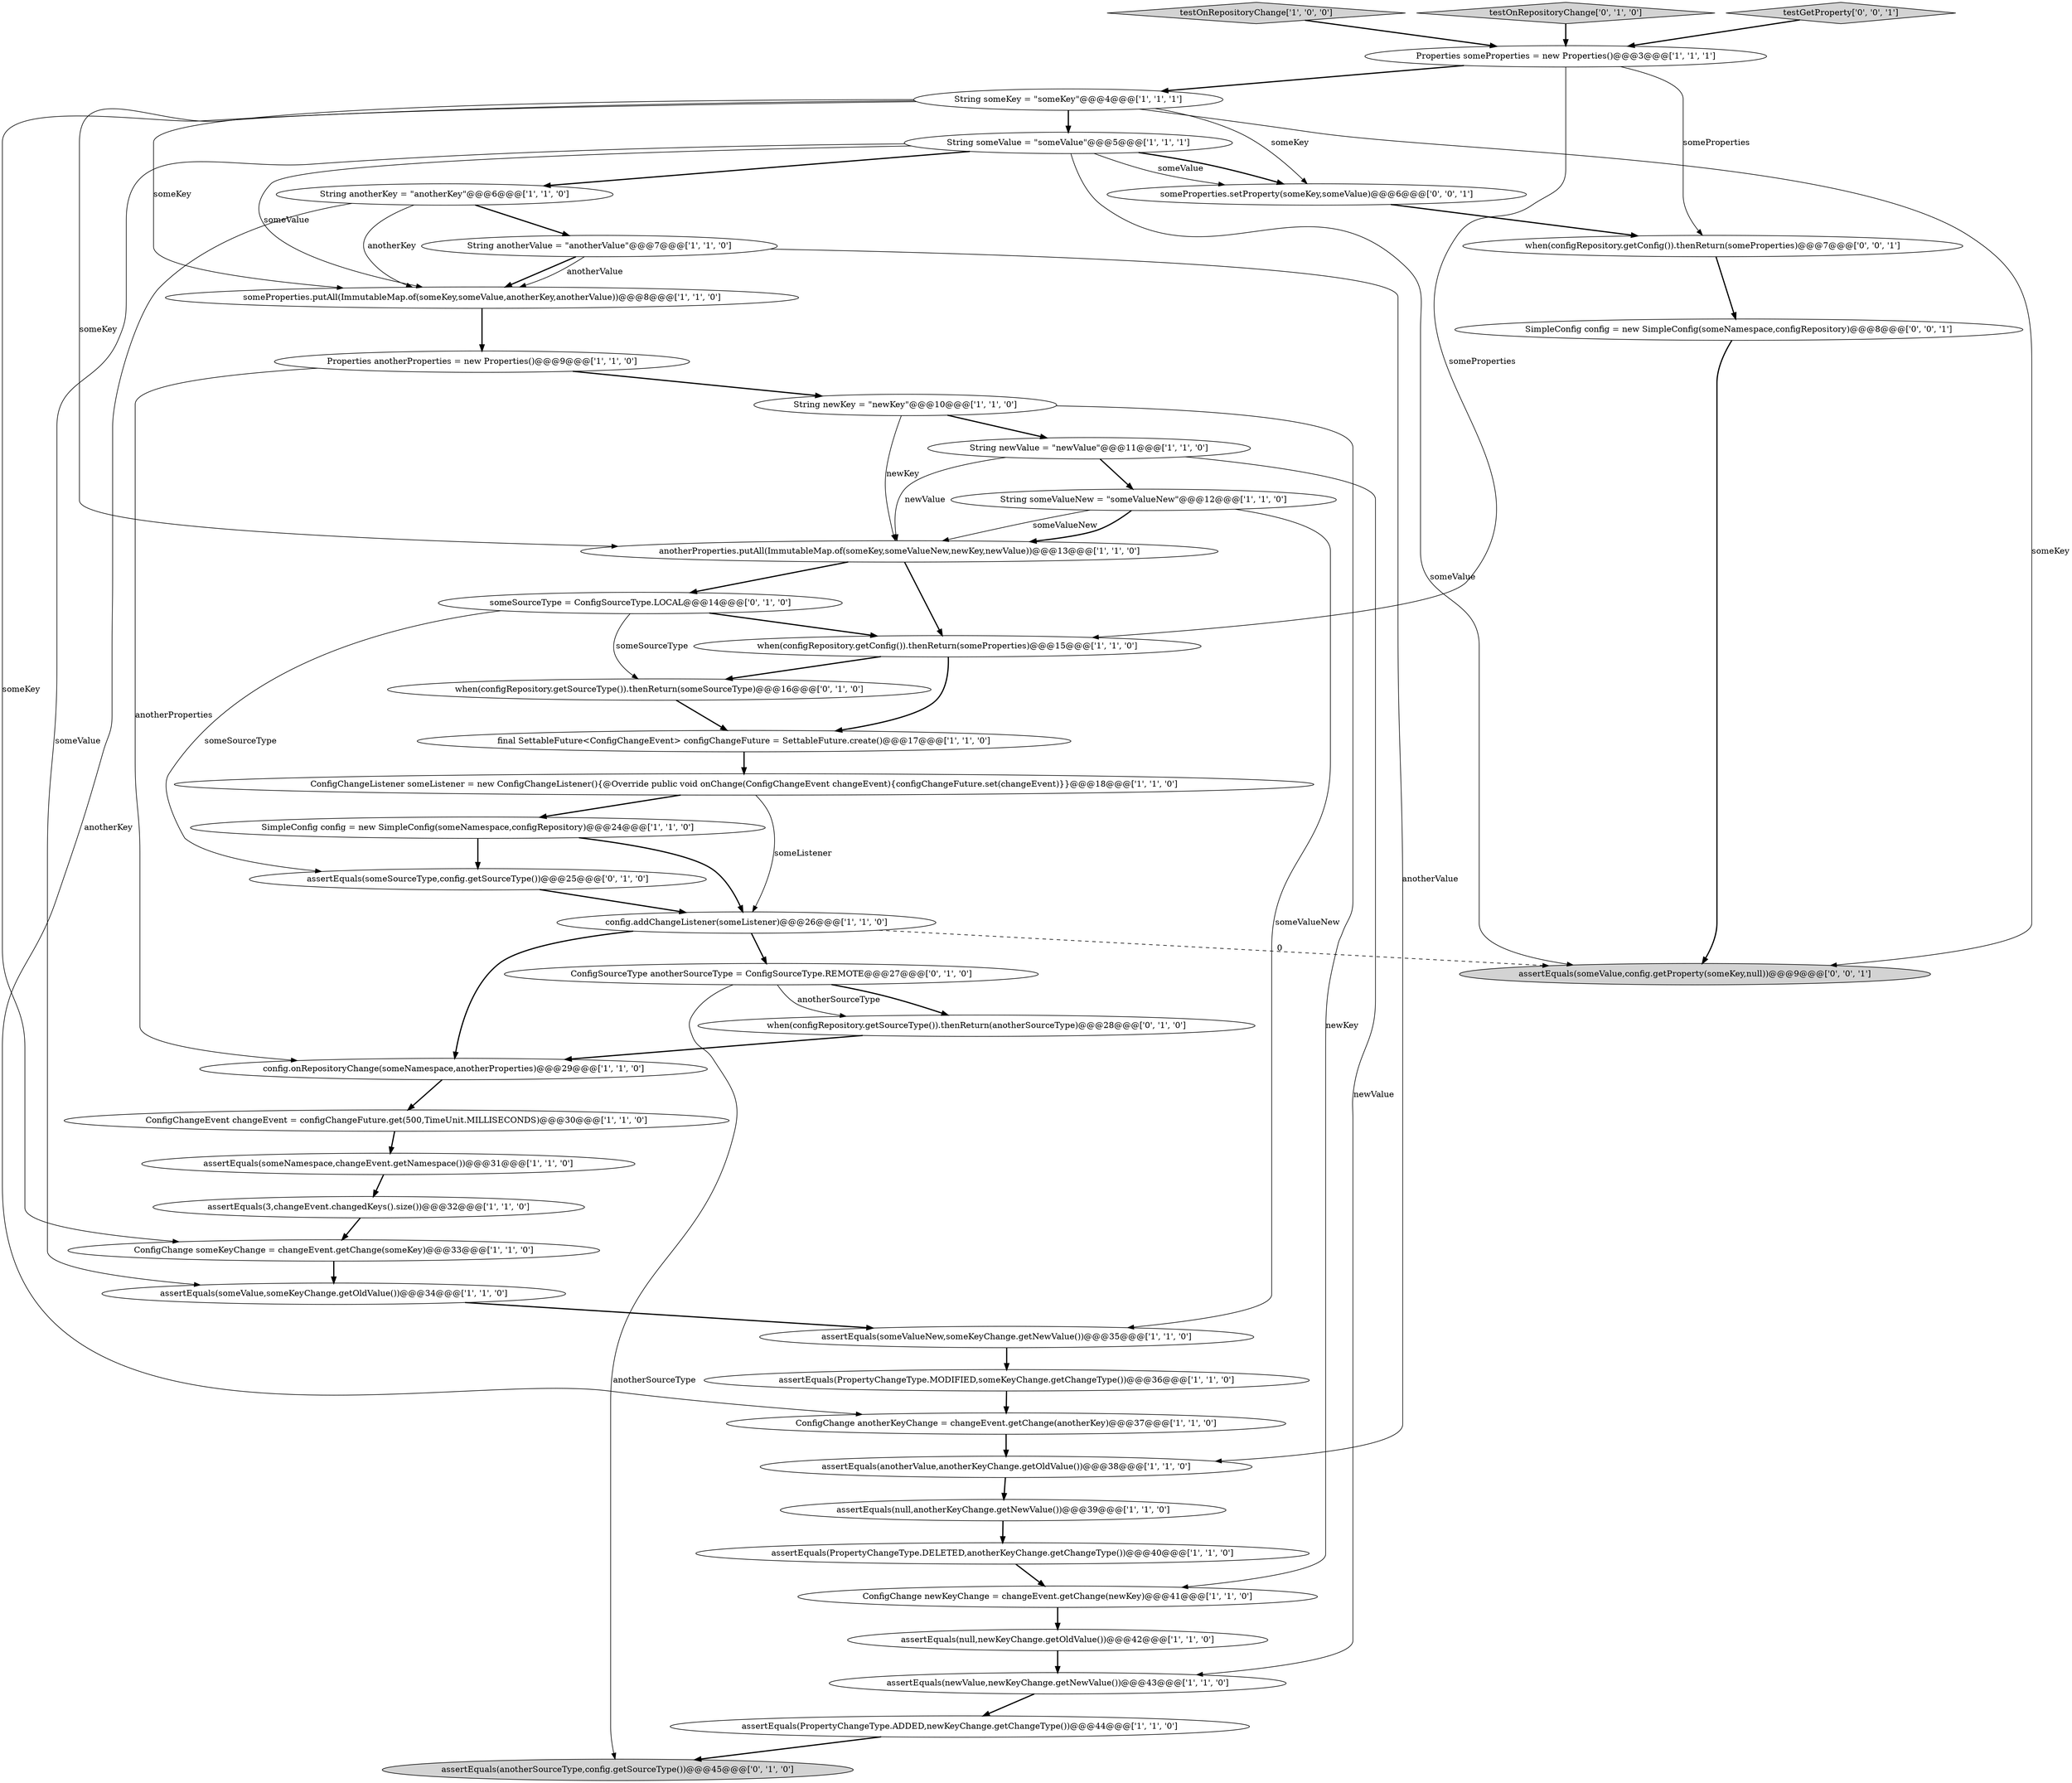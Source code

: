 digraph {
29 [style = filled, label = "final SettableFuture<ConfigChangeEvent> configChangeFuture = SettableFuture.create()@@@17@@@['1', '1', '0']", fillcolor = white, shape = ellipse image = "AAA0AAABBB1BBB"];
5 [style = filled, label = "String someKey = \"someKey\"@@@4@@@['1', '1', '1']", fillcolor = white, shape = ellipse image = "AAA0AAABBB1BBB"];
7 [style = filled, label = "ConfigChange newKeyChange = changeEvent.getChange(newKey)@@@41@@@['1', '1', '0']", fillcolor = white, shape = ellipse image = "AAA0AAABBB1BBB"];
26 [style = filled, label = "ConfigChange anotherKeyChange = changeEvent.getChange(anotherKey)@@@37@@@['1', '1', '0']", fillcolor = white, shape = ellipse image = "AAA0AAABBB1BBB"];
14 [style = filled, label = "testOnRepositoryChange['1', '0', '0']", fillcolor = lightgray, shape = diamond image = "AAA0AAABBB1BBB"];
13 [style = filled, label = "assertEquals(null,anotherKeyChange.getNewValue())@@@39@@@['1', '1', '0']", fillcolor = white, shape = ellipse image = "AAA0AAABBB1BBB"];
31 [style = filled, label = "ConfigChangeListener someListener = new ConfigChangeListener(){@Override public void onChange(ConfigChangeEvent changeEvent){configChangeFuture.set(changeEvent)}}@@@18@@@['1', '1', '0']", fillcolor = white, shape = ellipse image = "AAA0AAABBB1BBB"];
33 [style = filled, label = "ConfigSourceType anotherSourceType = ConfigSourceType.REMOTE@@@27@@@['0', '1', '0']", fillcolor = white, shape = ellipse image = "AAA1AAABBB2BBB"];
23 [style = filled, label = "assertEquals(someValue,someKeyChange.getOldValue())@@@34@@@['1', '1', '0']", fillcolor = white, shape = ellipse image = "AAA0AAABBB1BBB"];
3 [style = filled, label = "Properties someProperties = new Properties()@@@3@@@['1', '1', '1']", fillcolor = white, shape = ellipse image = "AAA0AAABBB1BBB"];
20 [style = filled, label = "String anotherKey = \"anotherKey\"@@@6@@@['1', '1', '0']", fillcolor = white, shape = ellipse image = "AAA0AAABBB1BBB"];
21 [style = filled, label = "Properties anotherProperties = new Properties()@@@9@@@['1', '1', '0']", fillcolor = white, shape = ellipse image = "AAA0AAABBB1BBB"];
8 [style = filled, label = "String anotherValue = \"anotherValue\"@@@7@@@['1', '1', '0']", fillcolor = white, shape = ellipse image = "AAA0AAABBB1BBB"];
0 [style = filled, label = "String someValueNew = \"someValueNew\"@@@12@@@['1', '1', '0']", fillcolor = white, shape = ellipse image = "AAA0AAABBB1BBB"];
9 [style = filled, label = "String someValue = \"someValue\"@@@5@@@['1', '1', '1']", fillcolor = white, shape = ellipse image = "AAA0AAABBB1BBB"];
41 [style = filled, label = "assertEquals(someValue,config.getProperty(someKey,null))@@@9@@@['0', '0', '1']", fillcolor = lightgray, shape = ellipse image = "AAA0AAABBB3BBB"];
12 [style = filled, label = "config.onRepositoryChange(someNamespace,anotherProperties)@@@29@@@['1', '1', '0']", fillcolor = white, shape = ellipse image = "AAA0AAABBB1BBB"];
37 [style = filled, label = "testOnRepositoryChange['0', '1', '0']", fillcolor = lightgray, shape = diamond image = "AAA0AAABBB2BBB"];
40 [style = filled, label = "testGetProperty['0', '0', '1']", fillcolor = lightgray, shape = diamond image = "AAA0AAABBB3BBB"];
4 [style = filled, label = "when(configRepository.getConfig()).thenReturn(someProperties)@@@15@@@['1', '1', '0']", fillcolor = white, shape = ellipse image = "AAA0AAABBB1BBB"];
11 [style = filled, label = "config.addChangeListener(someListener)@@@26@@@['1', '1', '0']", fillcolor = white, shape = ellipse image = "AAA0AAABBB1BBB"];
17 [style = filled, label = "assertEquals(PropertyChangeType.MODIFIED,someKeyChange.getChangeType())@@@36@@@['1', '1', '0']", fillcolor = white, shape = ellipse image = "AAA0AAABBB1BBB"];
19 [style = filled, label = "assertEquals(null,newKeyChange.getOldValue())@@@42@@@['1', '1', '0']", fillcolor = white, shape = ellipse image = "AAA0AAABBB1BBB"];
42 [style = filled, label = "someProperties.setProperty(someKey,someValue)@@@6@@@['0', '0', '1']", fillcolor = white, shape = ellipse image = "AAA0AAABBB3BBB"];
16 [style = filled, label = "String newValue = \"newValue\"@@@11@@@['1', '1', '0']", fillcolor = white, shape = ellipse image = "AAA0AAABBB1BBB"];
2 [style = filled, label = "assertEquals(someNamespace,changeEvent.getNamespace())@@@31@@@['1', '1', '0']", fillcolor = white, shape = ellipse image = "AAA0AAABBB1BBB"];
1 [style = filled, label = "anotherProperties.putAll(ImmutableMap.of(someKey,someValueNew,newKey,newValue))@@@13@@@['1', '1', '0']", fillcolor = white, shape = ellipse image = "AAA0AAABBB1BBB"];
10 [style = filled, label = "ConfigChange someKeyChange = changeEvent.getChange(someKey)@@@33@@@['1', '1', '0']", fillcolor = white, shape = ellipse image = "AAA0AAABBB1BBB"];
36 [style = filled, label = "when(configRepository.getSourceType()).thenReturn(someSourceType)@@@16@@@['0', '1', '0']", fillcolor = white, shape = ellipse image = "AAA1AAABBB2BBB"];
28 [style = filled, label = "assertEquals(someValueNew,someKeyChange.getNewValue())@@@35@@@['1', '1', '0']", fillcolor = white, shape = ellipse image = "AAA0AAABBB1BBB"];
24 [style = filled, label = "assertEquals(anotherValue,anotherKeyChange.getOldValue())@@@38@@@['1', '1', '0']", fillcolor = white, shape = ellipse image = "AAA0AAABBB1BBB"];
22 [style = filled, label = "assertEquals(newValue,newKeyChange.getNewValue())@@@43@@@['1', '1', '0']", fillcolor = white, shape = ellipse image = "AAA0AAABBB1BBB"];
35 [style = filled, label = "someSourceType = ConfigSourceType.LOCAL@@@14@@@['0', '1', '0']", fillcolor = white, shape = ellipse image = "AAA1AAABBB2BBB"];
43 [style = filled, label = "SimpleConfig config = new SimpleConfig(someNamespace,configRepository)@@@8@@@['0', '0', '1']", fillcolor = white, shape = ellipse image = "AAA0AAABBB3BBB"];
39 [style = filled, label = "when(configRepository.getSourceType()).thenReturn(anotherSourceType)@@@28@@@['0', '1', '0']", fillcolor = white, shape = ellipse image = "AAA1AAABBB2BBB"];
27 [style = filled, label = "String newKey = \"newKey\"@@@10@@@['1', '1', '0']", fillcolor = white, shape = ellipse image = "AAA0AAABBB1BBB"];
30 [style = filled, label = "SimpleConfig config = new SimpleConfig(someNamespace,configRepository)@@@24@@@['1', '1', '0']", fillcolor = white, shape = ellipse image = "AAA0AAABBB1BBB"];
32 [style = filled, label = "ConfigChangeEvent changeEvent = configChangeFuture.get(500,TimeUnit.MILLISECONDS)@@@30@@@['1', '1', '0']", fillcolor = white, shape = ellipse image = "AAA0AAABBB1BBB"];
38 [style = filled, label = "assertEquals(someSourceType,config.getSourceType())@@@25@@@['0', '1', '0']", fillcolor = white, shape = ellipse image = "AAA1AAABBB2BBB"];
18 [style = filled, label = "assertEquals(3,changeEvent.changedKeys().size())@@@32@@@['1', '1', '0']", fillcolor = white, shape = ellipse image = "AAA0AAABBB1BBB"];
34 [style = filled, label = "assertEquals(anotherSourceType,config.getSourceType())@@@45@@@['0', '1', '0']", fillcolor = lightgray, shape = ellipse image = "AAA1AAABBB2BBB"];
15 [style = filled, label = "assertEquals(PropertyChangeType.DELETED,anotherKeyChange.getChangeType())@@@40@@@['1', '1', '0']", fillcolor = white, shape = ellipse image = "AAA0AAABBB1BBB"];
6 [style = filled, label = "someProperties.putAll(ImmutableMap.of(someKey,someValue,anotherKey,anotherValue))@@@8@@@['1', '1', '0']", fillcolor = white, shape = ellipse image = "AAA0AAABBB1BBB"];
25 [style = filled, label = "assertEquals(PropertyChangeType.ADDED,newKeyChange.getChangeType())@@@44@@@['1', '1', '0']", fillcolor = white, shape = ellipse image = "AAA0AAABBB1BBB"];
44 [style = filled, label = "when(configRepository.getConfig()).thenReturn(someProperties)@@@7@@@['0', '0', '1']", fillcolor = white, shape = ellipse image = "AAA0AAABBB3BBB"];
0->1 [style = solid, label="someValueNew"];
20->26 [style = solid, label="anotherKey"];
26->24 [style = bold, label=""];
5->1 [style = solid, label="someKey"];
44->43 [style = bold, label=""];
27->7 [style = solid, label="newKey"];
17->26 [style = bold, label=""];
24->13 [style = bold, label=""];
13->15 [style = bold, label=""];
16->22 [style = solid, label="newValue"];
0->28 [style = solid, label="someValueNew"];
11->12 [style = bold, label=""];
14->3 [style = bold, label=""];
11->33 [style = bold, label=""];
9->42 [style = bold, label=""];
10->23 [style = bold, label=""];
35->4 [style = bold, label=""];
27->1 [style = solid, label="newKey"];
5->42 [style = solid, label="someKey"];
36->29 [style = bold, label=""];
35->38 [style = solid, label="someSourceType"];
9->41 [style = solid, label="someValue"];
9->20 [style = bold, label=""];
25->34 [style = bold, label=""];
8->24 [style = solid, label="anotherValue"];
16->0 [style = bold, label=""];
30->38 [style = bold, label=""];
30->11 [style = bold, label=""];
20->8 [style = bold, label=""];
19->22 [style = bold, label=""];
8->6 [style = bold, label=""];
8->6 [style = solid, label="anotherValue"];
5->9 [style = bold, label=""];
15->7 [style = bold, label=""];
0->1 [style = bold, label=""];
3->5 [style = bold, label=""];
3->4 [style = solid, label="someProperties"];
27->16 [style = bold, label=""];
43->41 [style = bold, label=""];
6->21 [style = bold, label=""];
12->32 [style = bold, label=""];
3->44 [style = solid, label="someProperties"];
9->23 [style = solid, label="someValue"];
2->18 [style = bold, label=""];
39->12 [style = bold, label=""];
32->2 [style = bold, label=""];
33->39 [style = bold, label=""];
33->34 [style = solid, label="anotherSourceType"];
22->25 [style = bold, label=""];
20->6 [style = solid, label="anotherKey"];
1->35 [style = bold, label=""];
18->10 [style = bold, label=""];
16->1 [style = solid, label="newValue"];
29->31 [style = bold, label=""];
31->11 [style = solid, label="someListener"];
1->4 [style = bold, label=""];
21->27 [style = bold, label=""];
11->41 [style = dashed, label="0"];
37->3 [style = bold, label=""];
21->12 [style = solid, label="anotherProperties"];
31->30 [style = bold, label=""];
23->28 [style = bold, label=""];
7->19 [style = bold, label=""];
4->29 [style = bold, label=""];
40->3 [style = bold, label=""];
5->6 [style = solid, label="someKey"];
9->6 [style = solid, label="someValue"];
5->41 [style = solid, label="someKey"];
42->44 [style = bold, label=""];
38->11 [style = bold, label=""];
5->10 [style = solid, label="someKey"];
35->36 [style = solid, label="someSourceType"];
4->36 [style = bold, label=""];
9->42 [style = solid, label="someValue"];
33->39 [style = solid, label="anotherSourceType"];
28->17 [style = bold, label=""];
}
